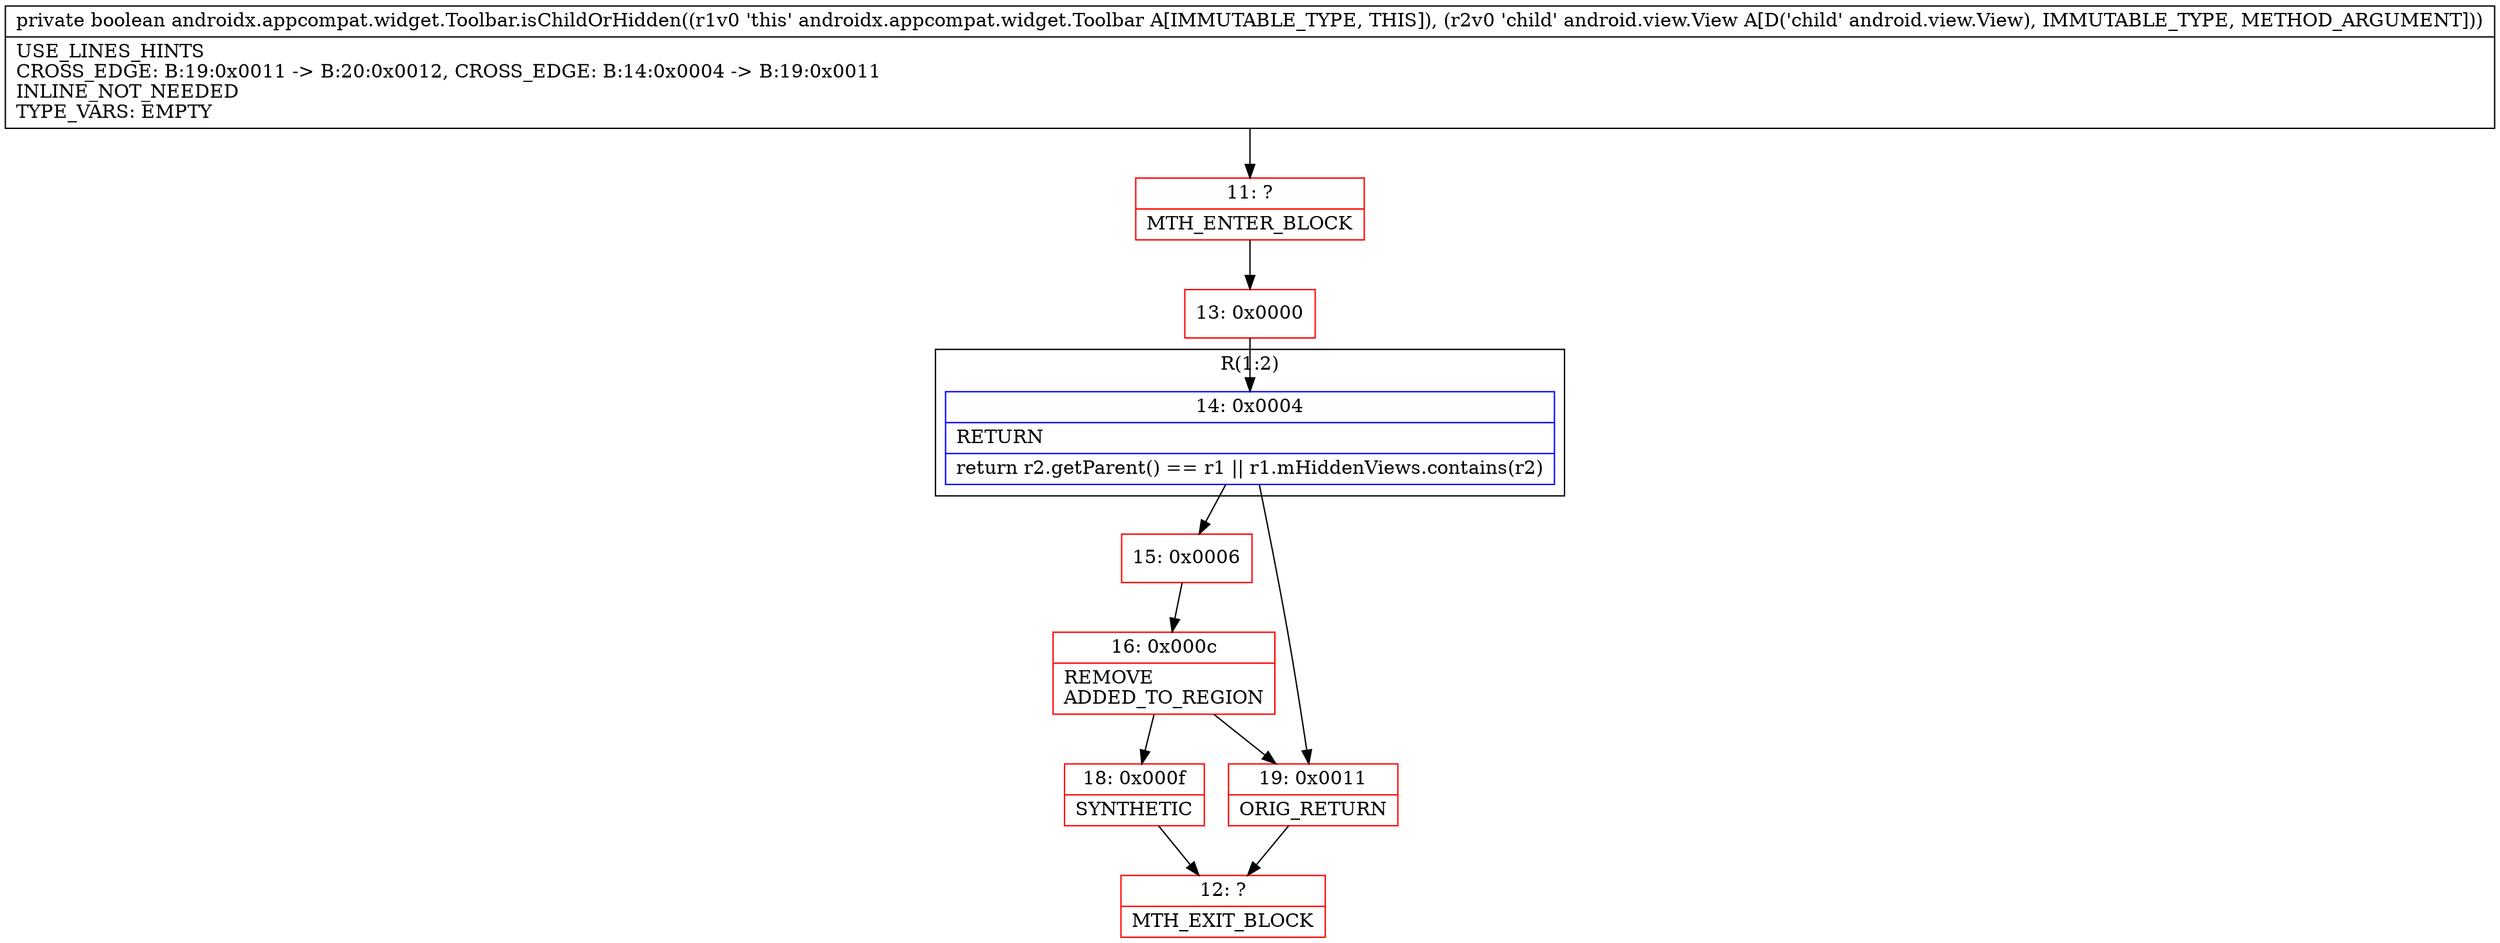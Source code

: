 digraph "CFG forandroidx.appcompat.widget.Toolbar.isChildOrHidden(Landroid\/view\/View;)Z" {
subgraph cluster_Region_1558890237 {
label = "R(1:2)";
node [shape=record,color=blue];
Node_14 [shape=record,label="{14\:\ 0x0004|RETURN\l|return r2.getParent() == r1 \|\| r1.mHiddenViews.contains(r2)\l}"];
}
Node_11 [shape=record,color=red,label="{11\:\ ?|MTH_ENTER_BLOCK\l}"];
Node_13 [shape=record,color=red,label="{13\:\ 0x0000}"];
Node_15 [shape=record,color=red,label="{15\:\ 0x0006}"];
Node_16 [shape=record,color=red,label="{16\:\ 0x000c|REMOVE\lADDED_TO_REGION\l}"];
Node_18 [shape=record,color=red,label="{18\:\ 0x000f|SYNTHETIC\l}"];
Node_12 [shape=record,color=red,label="{12\:\ ?|MTH_EXIT_BLOCK\l}"];
Node_19 [shape=record,color=red,label="{19\:\ 0x0011|ORIG_RETURN\l}"];
MethodNode[shape=record,label="{private boolean androidx.appcompat.widget.Toolbar.isChildOrHidden((r1v0 'this' androidx.appcompat.widget.Toolbar A[IMMUTABLE_TYPE, THIS]), (r2v0 'child' android.view.View A[D('child' android.view.View), IMMUTABLE_TYPE, METHOD_ARGUMENT]))  | USE_LINES_HINTS\lCROSS_EDGE: B:19:0x0011 \-\> B:20:0x0012, CROSS_EDGE: B:14:0x0004 \-\> B:19:0x0011\lINLINE_NOT_NEEDED\lTYPE_VARS: EMPTY\l}"];
MethodNode -> Node_11;Node_14 -> Node_15;
Node_14 -> Node_19;
Node_11 -> Node_13;
Node_13 -> Node_14;
Node_15 -> Node_16;
Node_16 -> Node_18;
Node_16 -> Node_19;
Node_18 -> Node_12;
Node_19 -> Node_12;
}

